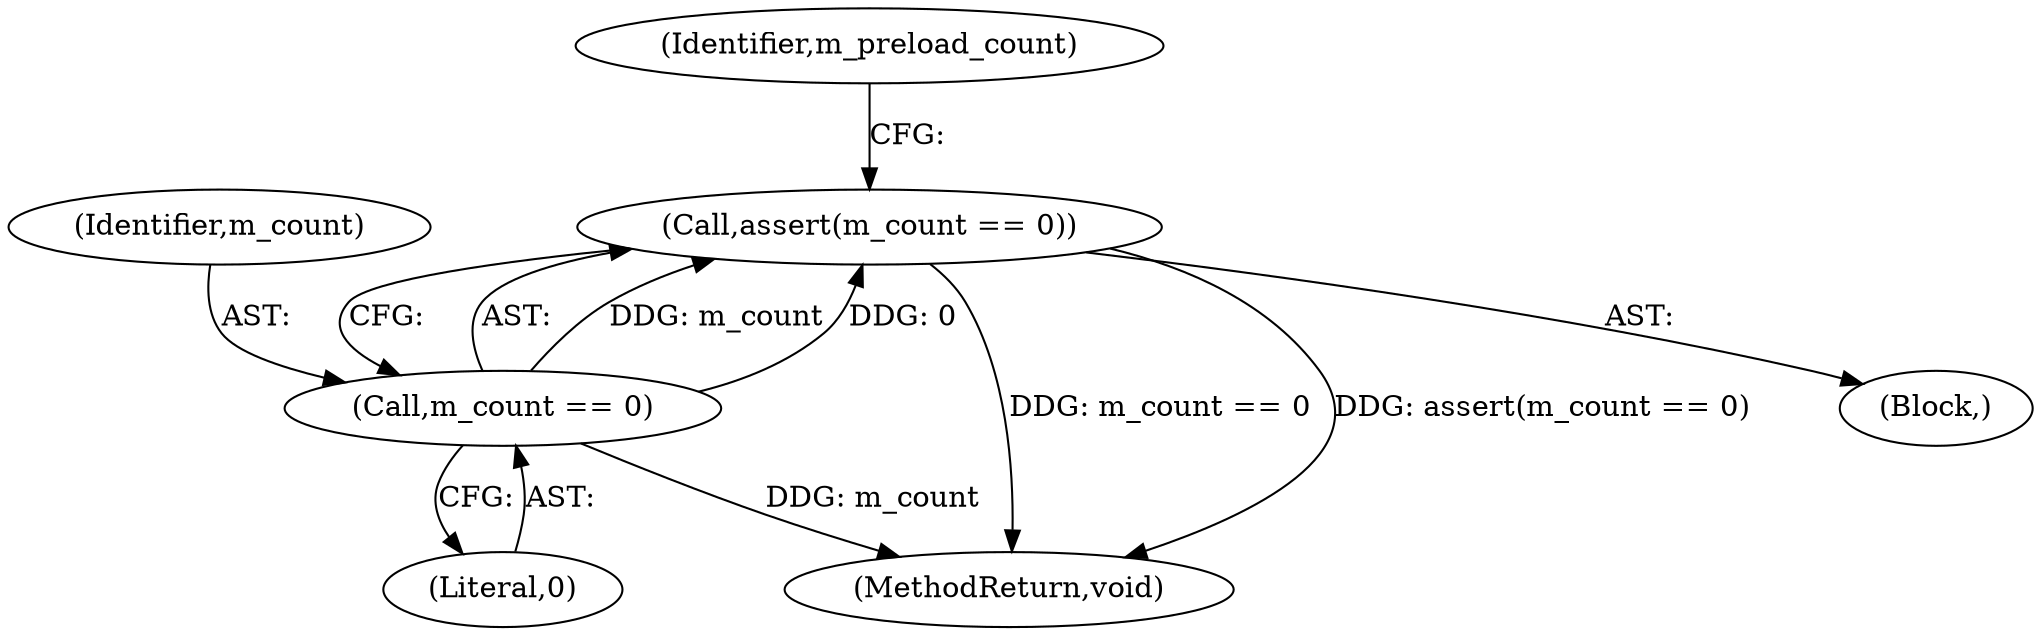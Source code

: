 digraph "1_Android_04839626ed859623901ebd3a5fd483982186b59d_194@API" {
"1000107" [label="(Call,assert(m_count == 0))"];
"1000108" [label="(Call,m_count == 0)"];
"1000110" [label="(Literal,0)"];
"1000113" [label="(Identifier,m_preload_count)"];
"1000109" [label="(Identifier,m_count)"];
"1000108" [label="(Call,m_count == 0)"];
"1000169" [label="(MethodReturn,void)"];
"1000106" [label="(Block,)"];
"1000107" [label="(Call,assert(m_count == 0))"];
"1000107" -> "1000106"  [label="AST: "];
"1000107" -> "1000108"  [label="CFG: "];
"1000108" -> "1000107"  [label="AST: "];
"1000113" -> "1000107"  [label="CFG: "];
"1000107" -> "1000169"  [label="DDG: m_count == 0"];
"1000107" -> "1000169"  [label="DDG: assert(m_count == 0)"];
"1000108" -> "1000107"  [label="DDG: m_count"];
"1000108" -> "1000107"  [label="DDG: 0"];
"1000108" -> "1000110"  [label="CFG: "];
"1000109" -> "1000108"  [label="AST: "];
"1000110" -> "1000108"  [label="AST: "];
"1000108" -> "1000169"  [label="DDG: m_count"];
}
